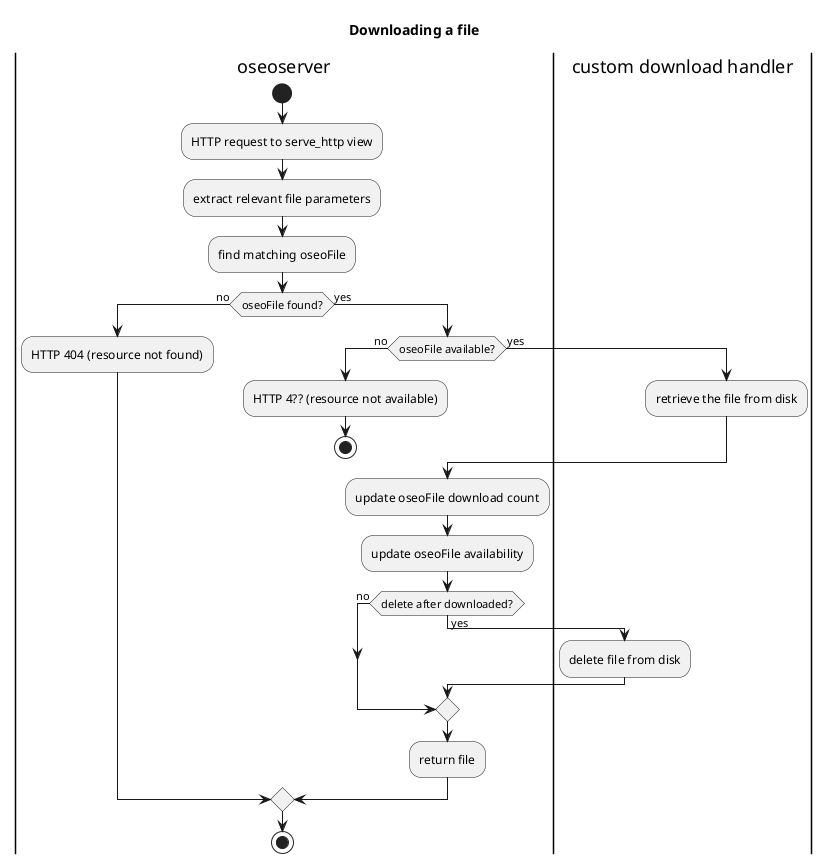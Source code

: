 @startuml
title Downloading a file
|oseoserver|
start
    :HTTP request to serve_http view;
    :extract relevant file parameters;
    :find matching oseoFile;
    if (oseoFile found?) then (no)
        :HTTP 404 (resource not found);
    else (yes)
        if (oseoFile available?) then (no)
            |oseoserver|
            :HTTP 4?? (resource not available);
            stop
        else (yes)
            |custom download handler|
            :retrieve the file from disk;
        endif
    |oseoserver|
        :update oseoFile download count;
        :update oseoFile availability;
        if (delete after downloaded?) then (no)
        else (yes)
    |custom download handler|
            :delete file from disk;
        endif
    |oseoserver|
        :return file;
    endif
stop
@enduml
